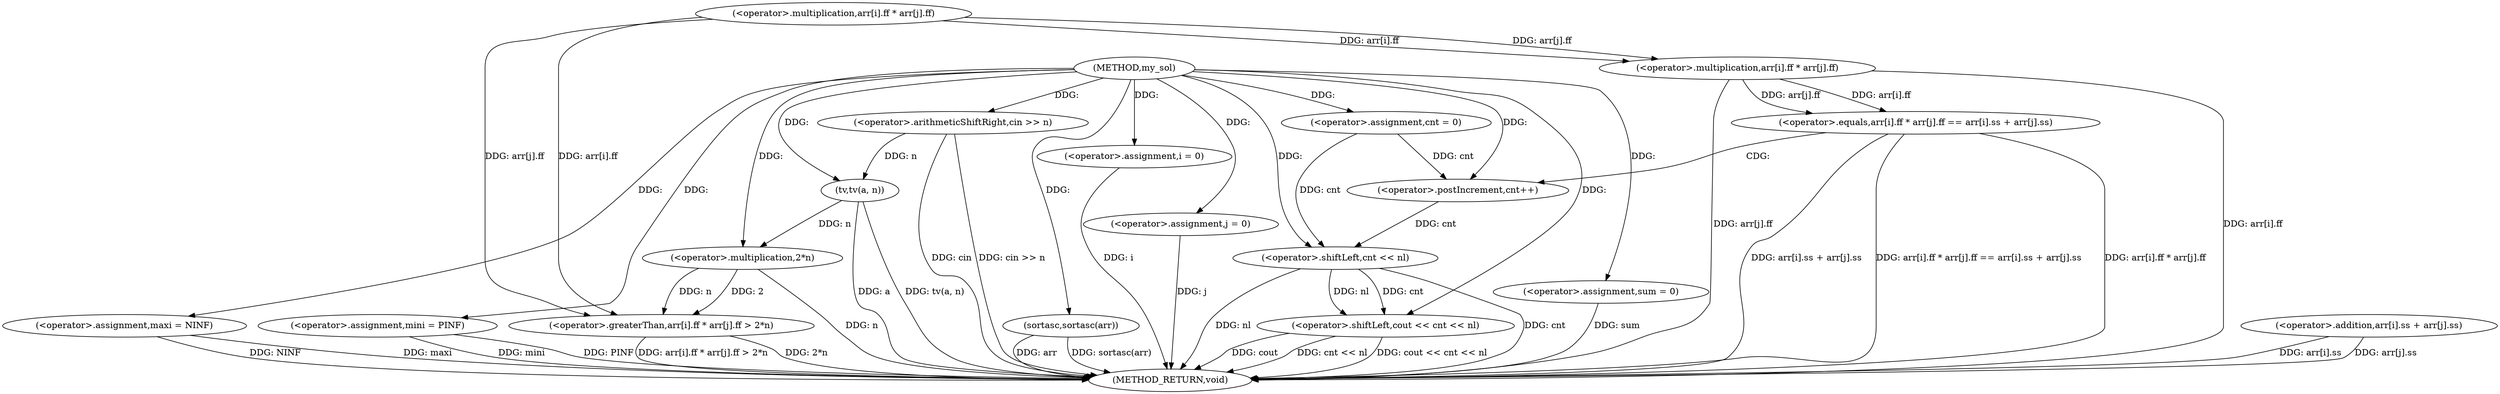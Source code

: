 digraph "my_sol" {  
"1000570" [label = "(METHOD,my_sol)" ]
"1000663" [label = "(METHOD_RETURN,void)" ]
"1000576" [label = "(<operator>.assignment,i = 0)" ]
"1000580" [label = "(<operator>.assignment,j = 0)" ]
"1000584" [label = "(<operator>.assignment,cnt = 0)" ]
"1000588" [label = "(<operator>.assignment,sum = 0)" ]
"1000592" [label = "(<operator>.assignment,maxi = NINF)" ]
"1000596" [label = "(<operator>.assignment,mini = PINF)" ]
"1000602" [label = "(<operator>.arithmeticShiftRight,cin >> n)" ]
"1000606" [label = "(tv,tv(a, n))" ]
"1000611" [label = "(sortasc,sortasc(arr))" ]
"1000658" [label = "(<operator>.shiftLeft,cout << cnt << nl)" ]
"1000660" [label = "(<operator>.shiftLeft,cnt << nl)" ]
"1000616" [label = "(<operator>.greaterThan,arr[i].ff * arr[j].ff > 2*n)" ]
"1000633" [label = "(<operator>.equals,arr[i].ff * arr[j].ff == arr[i].ss + arr[j].ss)" ]
"1000656" [label = "(<operator>.postIncrement,cnt++)" ]
"1000617" [label = "(<operator>.multiplication,arr[i].ff * arr[j].ff)" ]
"1000628" [label = "(<operator>.multiplication,2*n)" ]
"1000634" [label = "(<operator>.multiplication,arr[i].ff * arr[j].ff)" ]
"1000645" [label = "(<operator>.addition,arr[i].ss + arr[j].ss)" ]
  "1000576" -> "1000663"  [ label = "DDG: i"] 
  "1000580" -> "1000663"  [ label = "DDG: j"] 
  "1000588" -> "1000663"  [ label = "DDG: sum"] 
  "1000592" -> "1000663"  [ label = "DDG: maxi"] 
  "1000596" -> "1000663"  [ label = "DDG: mini"] 
  "1000602" -> "1000663"  [ label = "DDG: cin >> n"] 
  "1000606" -> "1000663"  [ label = "DDG: a"] 
  "1000606" -> "1000663"  [ label = "DDG: tv(a, n)"] 
  "1000611" -> "1000663"  [ label = "DDG: arr"] 
  "1000611" -> "1000663"  [ label = "DDG: sortasc(arr)"] 
  "1000628" -> "1000663"  [ label = "DDG: n"] 
  "1000616" -> "1000663"  [ label = "DDG: 2*n"] 
  "1000616" -> "1000663"  [ label = "DDG: arr[i].ff * arr[j].ff > 2*n"] 
  "1000634" -> "1000663"  [ label = "DDG: arr[i].ff"] 
  "1000634" -> "1000663"  [ label = "DDG: arr[j].ff"] 
  "1000633" -> "1000663"  [ label = "DDG: arr[i].ff * arr[j].ff"] 
  "1000645" -> "1000663"  [ label = "DDG: arr[i].ss"] 
  "1000645" -> "1000663"  [ label = "DDG: arr[j].ss"] 
  "1000633" -> "1000663"  [ label = "DDG: arr[i].ss + arr[j].ss"] 
  "1000633" -> "1000663"  [ label = "DDG: arr[i].ff * arr[j].ff == arr[i].ss + arr[j].ss"] 
  "1000660" -> "1000663"  [ label = "DDG: cnt"] 
  "1000658" -> "1000663"  [ label = "DDG: cnt << nl"] 
  "1000658" -> "1000663"  [ label = "DDG: cout << cnt << nl"] 
  "1000660" -> "1000663"  [ label = "DDG: nl"] 
  "1000592" -> "1000663"  [ label = "DDG: NINF"] 
  "1000596" -> "1000663"  [ label = "DDG: PINF"] 
  "1000602" -> "1000663"  [ label = "DDG: cin"] 
  "1000658" -> "1000663"  [ label = "DDG: cout"] 
  "1000570" -> "1000576"  [ label = "DDG: "] 
  "1000570" -> "1000580"  [ label = "DDG: "] 
  "1000570" -> "1000584"  [ label = "DDG: "] 
  "1000570" -> "1000588"  [ label = "DDG: "] 
  "1000570" -> "1000592"  [ label = "DDG: "] 
  "1000570" -> "1000596"  [ label = "DDG: "] 
  "1000570" -> "1000602"  [ label = "DDG: "] 
  "1000570" -> "1000606"  [ label = "DDG: "] 
  "1000602" -> "1000606"  [ label = "DDG: n"] 
  "1000570" -> "1000611"  [ label = "DDG: "] 
  "1000570" -> "1000658"  [ label = "DDG: "] 
  "1000660" -> "1000658"  [ label = "DDG: cnt"] 
  "1000660" -> "1000658"  [ label = "DDG: nl"] 
  "1000584" -> "1000660"  [ label = "DDG: cnt"] 
  "1000656" -> "1000660"  [ label = "DDG: cnt"] 
  "1000570" -> "1000660"  [ label = "DDG: "] 
  "1000617" -> "1000616"  [ label = "DDG: arr[j].ff"] 
  "1000617" -> "1000616"  [ label = "DDG: arr[i].ff"] 
  "1000628" -> "1000616"  [ label = "DDG: n"] 
  "1000628" -> "1000616"  [ label = "DDG: 2"] 
  "1000634" -> "1000633"  [ label = "DDG: arr[i].ff"] 
  "1000634" -> "1000633"  [ label = "DDG: arr[j].ff"] 
  "1000584" -> "1000656"  [ label = "DDG: cnt"] 
  "1000570" -> "1000656"  [ label = "DDG: "] 
  "1000570" -> "1000628"  [ label = "DDG: "] 
  "1000606" -> "1000628"  [ label = "DDG: n"] 
  "1000617" -> "1000634"  [ label = "DDG: arr[i].ff"] 
  "1000617" -> "1000634"  [ label = "DDG: arr[j].ff"] 
  "1000633" -> "1000656"  [ label = "CDG: "] 
}
